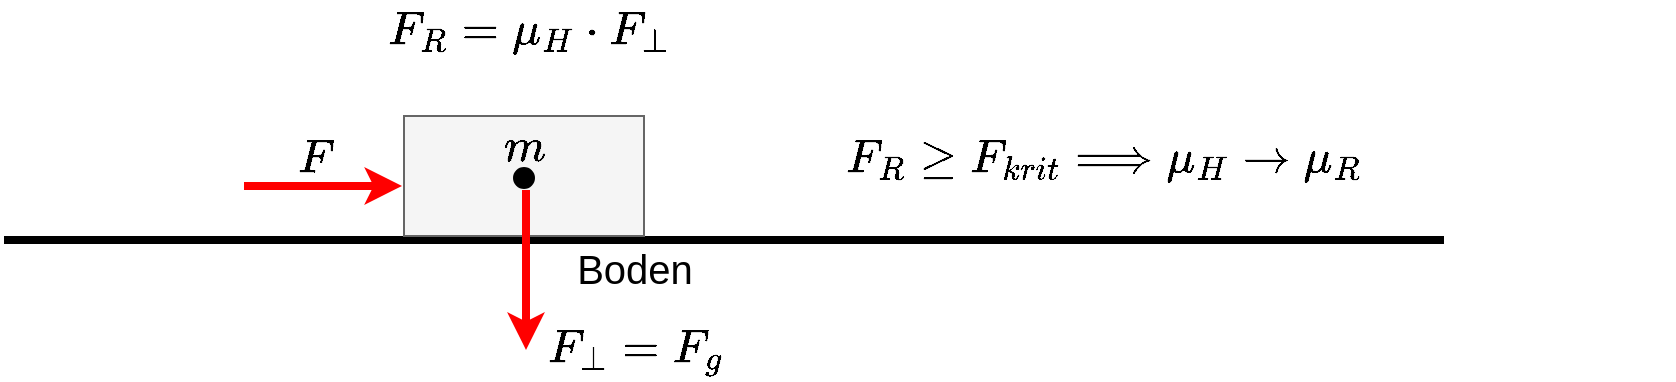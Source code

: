 <mxfile version="17.2.4" type="device"><diagram id="tFd9MM-HMUe2OnQ13Wez" name="Seite-1"><mxGraphModel dx="485" dy="323" grid="1" gridSize="10" guides="1" tooltips="1" connect="1" arrows="1" fold="1" page="1" pageScale="1" pageWidth="827" pageHeight="1169" math="1" shadow="0"><root><mxCell id="0"/><mxCell id="1" parent="0"/><mxCell id="bR9sfcRHVAqnMMQiFHJB-1" value="" style="endArrow=none;html=1;rounded=0;strokeWidth=4;" edge="1" parent="1"><mxGeometry width="50" height="50" relative="1" as="geometry"><mxPoint x="120" y="440" as="sourcePoint"/><mxPoint x="840" y="440" as="targetPoint"/></mxGeometry></mxCell><mxCell id="bR9sfcRHVAqnMMQiFHJB-2" value="&lt;font style=&quot;font-size: 20px&quot;&gt;Boden&lt;/font&gt;" style="text;html=1;resizable=0;autosize=1;align=center;verticalAlign=middle;points=[];fillColor=none;strokeColor=none;rounded=0;" vertex="1" parent="1"><mxGeometry x="400" y="444" width="70" height="20" as="geometry"/></mxCell><mxCell id="bR9sfcRHVAqnMMQiFHJB-3" value="" style="rounded=0;whiteSpace=wrap;html=1;fontSize=20;fillColor=#f5f5f5;fontColor=#333333;strokeColor=#666666;" vertex="1" parent="1"><mxGeometry x="320" y="378" width="120" height="60" as="geometry"/></mxCell><mxCell id="bR9sfcRHVAqnMMQiFHJB-4" value="$$m$$" style="text;html=1;resizable=0;autosize=1;align=center;verticalAlign=middle;points=[];fillColor=none;strokeColor=none;rounded=0;fontSize=20;" vertex="1" parent="1"><mxGeometry x="340" y="378" width="80" height="30" as="geometry"/></mxCell><mxCell id="bR9sfcRHVAqnMMQiFHJB-5" value="" style="ellipse;whiteSpace=wrap;html=1;aspect=fixed;fontSize=20;fillColor=#000000;" vertex="1" parent="1"><mxGeometry x="375" y="404" width="10" height="10" as="geometry"/></mxCell><mxCell id="bR9sfcRHVAqnMMQiFHJB-6" value="" style="endArrow=classic;html=1;rounded=0;fontSize=20;strokeWidth=4;strokeColor=#FF0000;" edge="1" parent="1"><mxGeometry width="50" height="50" relative="1" as="geometry"><mxPoint x="381" y="415" as="sourcePoint"/><mxPoint x="381" y="495" as="targetPoint"/></mxGeometry></mxCell><mxCell id="bR9sfcRHVAqnMMQiFHJB-7" value="$$F_\perp = F_g$$" style="text;html=1;resizable=0;autosize=1;align=center;verticalAlign=middle;points=[];fillColor=none;strokeColor=none;rounded=0;fontSize=20;" vertex="1" parent="1"><mxGeometry x="340" y="480" width="190" height="30" as="geometry"/></mxCell><mxCell id="bR9sfcRHVAqnMMQiFHJB-8" value="" style="endArrow=classic;html=1;rounded=0;fontSize=20;strokeColor=#FF0000;strokeWidth=4;" edge="1" parent="1"><mxGeometry width="50" height="50" relative="1" as="geometry"><mxPoint x="240" y="413" as="sourcePoint"/><mxPoint x="319" y="413" as="targetPoint"/></mxGeometry></mxCell><mxCell id="bR9sfcRHVAqnMMQiFHJB-9" value="$$F$$" style="text;html=1;resizable=0;autosize=1;align=center;verticalAlign=middle;points=[];fillColor=none;strokeColor=none;rounded=0;fontSize=20;" vertex="1" parent="1"><mxGeometry x="240" y="384" width="70" height="30" as="geometry"/></mxCell><mxCell id="bR9sfcRHVAqnMMQiFHJB-10" value="$$F_R = \mu_H \cdot F_\perp$$" style="text;html=1;resizable=0;autosize=1;align=center;verticalAlign=middle;points=[];fillColor=none;strokeColor=none;rounded=0;fontSize=20;" vertex="1" parent="1"><mxGeometry x="232" y="320" width="300" height="30" as="geometry"/></mxCell><mxCell id="bR9sfcRHVAqnMMQiFHJB-11" value="$$F_R \ge F_{krit} \Longrightarrow \mu_H \rightarrow \mu_R$$" style="text;html=1;resizable=0;autosize=1;align=center;verticalAlign=middle;points=[];fillColor=none;strokeColor=none;rounded=0;fontSize=20;" vertex="1" parent="1"><mxGeometry x="385" y="384" width="570" height="30" as="geometry"/></mxCell></root></mxGraphModel></diagram></mxfile>